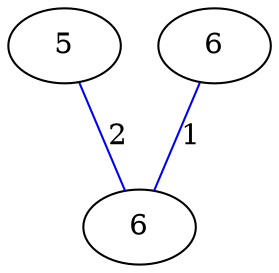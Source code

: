 graph G {
	0 [label="5"];
	1 [label="6"];
	2 [label="6"];
	0 -- 2 [label="2", color=blue];
	1 -- 2 [label="1", color=blue];
}
